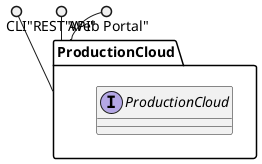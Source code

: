 @startuml

package "ProductionCloud" {
  interface "ProductionCloud" {
  }
}

CLI ()-- "ProductionCloud"
"REST API" ()-- "ProductionCloud"
"Web Portal" ()-- "ProductionCloud"


@enduml
